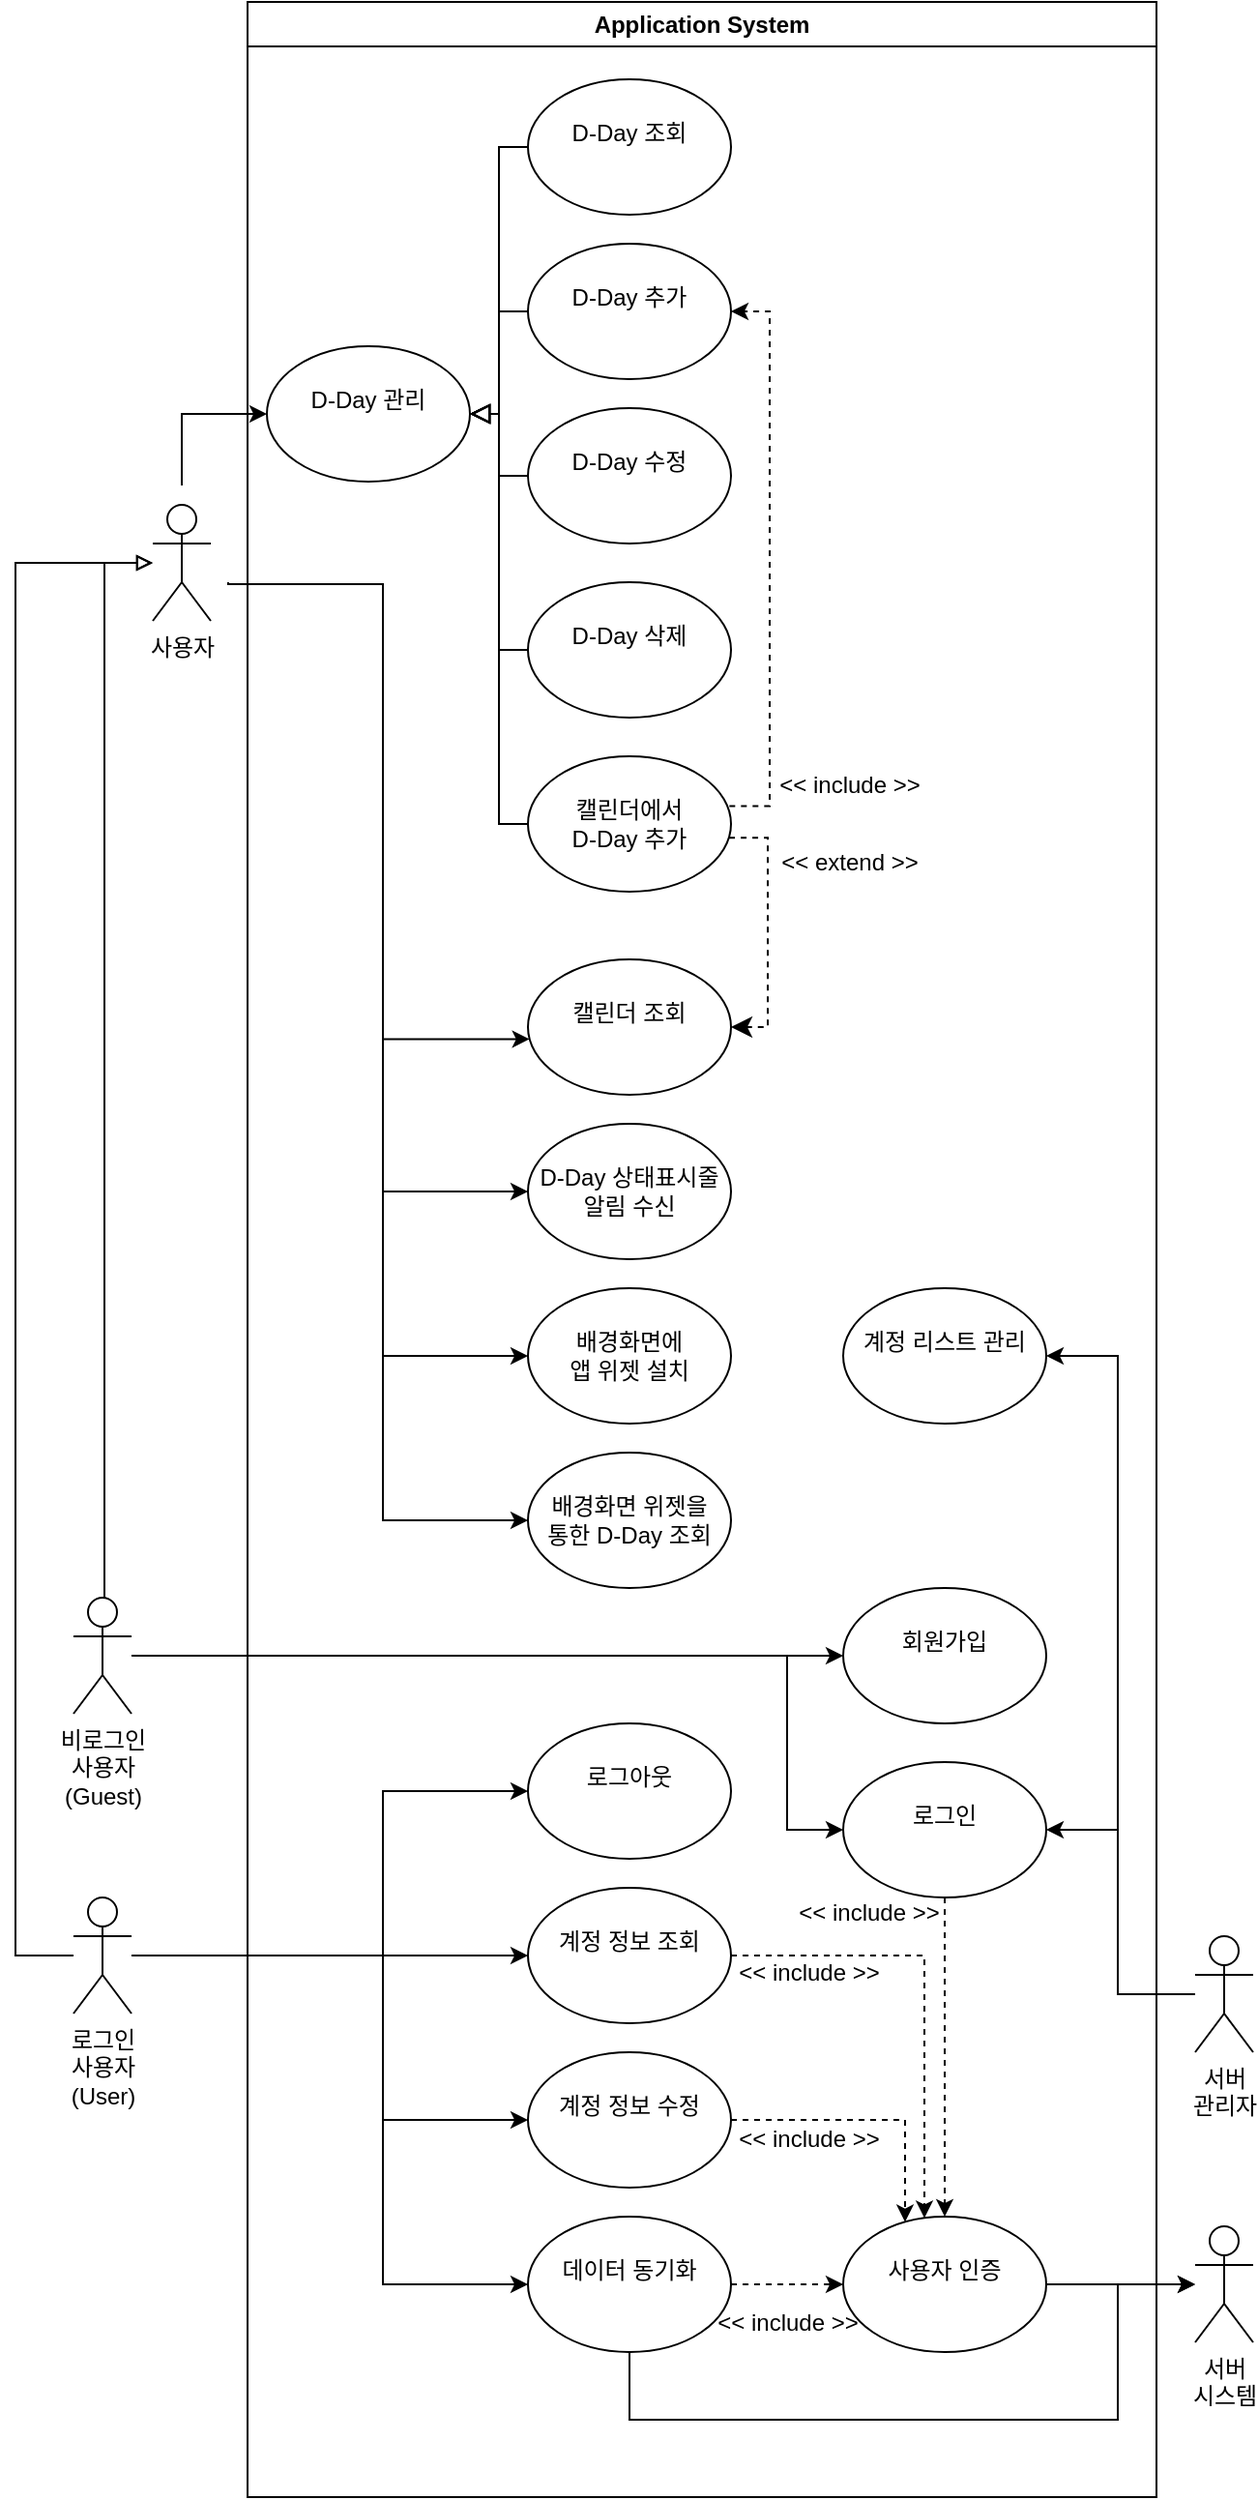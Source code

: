 <mxfile version="26.2.13">
  <diagram name="페이지-1" id="Ty02AL-ChVaSdqM5_bKr">
    <mxGraphModel dx="2020" dy="981" grid="1" gridSize="10" guides="1" tooltips="1" connect="1" arrows="1" fold="1" page="1" pageScale="1" pageWidth="827" pageHeight="1169" math="0" shadow="0">
      <root>
        <mxCell id="0" />
        <mxCell id="1" parent="0" />
        <mxCell id="8_o_nkduab_r_s1Rcs5e-2" value="&lt;div&gt;사용자&lt;/div&gt;" style="shape=umlActor;verticalLabelPosition=bottom;verticalAlign=top;html=1;outlineConnect=0;" parent="1" vertex="1">
          <mxGeometry x="171" y="340" width="30" height="60" as="geometry" />
        </mxCell>
        <mxCell id="8_o_nkduab_r_s1Rcs5e-25" value="" style="endArrow=classic;html=1;rounded=0;entryX=0.008;entryY=0.589;entryDx=0;entryDy=0;entryPerimeter=0;edgeStyle=orthogonalEdgeStyle;" parent="1" target="8_o_nkduab_r_s1Rcs5e-16" edge="1">
          <mxGeometry width="50" height="50" relative="1" as="geometry">
            <mxPoint x="210" y="380" as="sourcePoint" />
            <mxPoint x="241" y="305" as="targetPoint" />
            <Array as="points">
              <mxPoint x="210" y="381" />
              <mxPoint x="290" y="381" />
              <mxPoint x="290" y="616" />
            </Array>
          </mxGeometry>
        </mxCell>
        <mxCell id="8_o_nkduab_r_s1Rcs5e-42" value="Application System" style="swimlane;whiteSpace=wrap;html=1;container=0;" parent="1" vertex="1">
          <mxGeometry x="220" y="80" width="470" height="1290" as="geometry" />
        </mxCell>
        <mxCell id="2bnJLZuOHxg3wr7oBCpS-5" value="&amp;lt;&amp;lt; extend &amp;gt;&amp;gt;" style="text;html=1;align=center;verticalAlign=middle;resizable=0;points=[];autosize=1;strokeColor=none;fillColor=none;" parent="8_o_nkduab_r_s1Rcs5e-42" vertex="1">
          <mxGeometry x="266" y="430" width="90" height="30" as="geometry" />
        </mxCell>
        <mxCell id="wOP_6JCzgACmc1QdChxA-2" value="&lt;div&gt;&lt;br&gt;&lt;/div&gt;&lt;div&gt;&lt;span style=&quot;background-color: transparent; color: light-dark(rgb(0, 0, 0), rgb(255, 255, 255));&quot;&gt;D-Day 관리&lt;/span&gt;&lt;/div&gt;" style="ellipse;whiteSpace=wrap;html=1;verticalAlign=top;align=center;" parent="8_o_nkduab_r_s1Rcs5e-42" vertex="1">
          <mxGeometry x="10" y="178" width="105" height="70" as="geometry" />
        </mxCell>
        <mxCell id="wOP_6JCzgACmc1QdChxA-5" value="" style="edgeStyle=elbowEdgeStyle;elbow=horizontal;endArrow=block;html=1;curved=0;rounded=0;endSize=8;startSize=8;fontSize=12;exitX=0;exitY=0.5;exitDx=0;exitDy=0;entryX=1;entryY=0.5;entryDx=0;entryDy=0;endFill=0;" parent="8_o_nkduab_r_s1Rcs5e-42" source="8_o_nkduab_r_s1Rcs5e-63" target="wOP_6JCzgACmc1QdChxA-2" edge="1">
          <mxGeometry width="50" height="50" relative="1" as="geometry">
            <mxPoint x="70" y="135" as="sourcePoint" />
            <mxPoint x="50" y="125" as="targetPoint" />
          </mxGeometry>
        </mxCell>
        <mxCell id="wOP_6JCzgACmc1QdChxA-6" value="" style="edgeStyle=elbowEdgeStyle;elbow=horizontal;endArrow=block;html=1;curved=0;rounded=0;endSize=8;startSize=8;fontSize=12;exitX=0;exitY=0.5;exitDx=0;exitDy=0;entryX=1;entryY=0.5;entryDx=0;entryDy=0;endFill=0;" parent="8_o_nkduab_r_s1Rcs5e-42" source="8_o_nkduab_r_s1Rcs5e-13" target="wOP_6JCzgACmc1QdChxA-2" edge="1">
          <mxGeometry width="50" height="50" relative="1" as="geometry">
            <mxPoint x="155" y="85" as="sourcePoint" />
            <mxPoint x="130" y="245" as="targetPoint" />
          </mxGeometry>
        </mxCell>
        <mxCell id="wOP_6JCzgACmc1QdChxA-7" value="" style="edgeStyle=elbowEdgeStyle;elbow=horizontal;endArrow=block;html=1;curved=0;rounded=0;endSize=8;startSize=8;fontSize=12;exitX=0;exitY=0.5;exitDx=0;exitDy=0;entryX=1;entryY=0.5;entryDx=0;entryDy=0;endFill=0;" parent="8_o_nkduab_r_s1Rcs5e-42" source="8_o_nkduab_r_s1Rcs5e-56" target="wOP_6JCzgACmc1QdChxA-2" edge="1">
          <mxGeometry width="50" height="50" relative="1" as="geometry">
            <mxPoint x="155" y="170" as="sourcePoint" />
            <mxPoint x="125" y="223" as="targetPoint" />
          </mxGeometry>
        </mxCell>
        <mxCell id="wOP_6JCzgACmc1QdChxA-8" value="" style="edgeStyle=elbowEdgeStyle;elbow=horizontal;endArrow=block;html=1;curved=0;rounded=0;endSize=8;startSize=8;fontSize=12;exitX=0;exitY=0.5;exitDx=0;exitDy=0;entryX=1;entryY=0.5;entryDx=0;entryDy=0;endFill=0;" parent="8_o_nkduab_r_s1Rcs5e-42" source="HJ-QI9S_UyMz_dYWM9ld-1" target="wOP_6JCzgACmc1QdChxA-2" edge="1">
          <mxGeometry width="50" height="50" relative="1" as="geometry">
            <mxPoint x="155" y="270" as="sourcePoint" />
            <mxPoint x="125" y="223" as="targetPoint" />
          </mxGeometry>
        </mxCell>
        <mxCell id="8_o_nkduab_r_s1Rcs5e-43" value="&amp;lt;&amp;lt; include &amp;gt;&amp;gt;" style="text;html=1;align=center;verticalAlign=middle;resizable=0;points=[];autosize=1;strokeColor=none;fillColor=none;" parent="8_o_nkduab_r_s1Rcs5e-42" vertex="1">
          <mxGeometry x="261" y="390" width="100" height="30" as="geometry" />
        </mxCell>
        <mxCell id="8_o_nkduab_r_s1Rcs5e-56" value="&lt;div&gt;&lt;br&gt;&lt;/div&gt;&lt;div&gt;캘린더에서&lt;/div&gt;&lt;div&gt;D-Day 추가&lt;/div&gt;" style="ellipse;whiteSpace=wrap;html=1;verticalAlign=top;align=center;" parent="8_o_nkduab_r_s1Rcs5e-42" vertex="1">
          <mxGeometry x="145" y="390" width="105" height="70" as="geometry" />
        </mxCell>
        <mxCell id="8_o_nkduab_r_s1Rcs5e-13" value="&lt;div&gt;&lt;br&gt;&lt;/div&gt;&lt;div&gt;&lt;span style=&quot;background-color: transparent; color: light-dark(rgb(0, 0, 0), rgb(255, 255, 255));&quot;&gt;D-Day 추가&lt;/span&gt;&lt;/div&gt;" style="ellipse;whiteSpace=wrap;html=1;verticalAlign=top;align=center;" parent="8_o_nkduab_r_s1Rcs5e-42" vertex="1">
          <mxGeometry x="145" y="125" width="105" height="70" as="geometry" />
        </mxCell>
        <mxCell id="8_o_nkduab_r_s1Rcs5e-59" value="" style="endArrow=classic;html=1;rounded=0;exitX=0.992;exitY=0.367;exitDx=0;exitDy=0;entryX=1;entryY=0.5;entryDx=0;entryDy=0;dashed=1;edgeStyle=orthogonalEdgeStyle;exitPerimeter=0;" parent="8_o_nkduab_r_s1Rcs5e-42" source="8_o_nkduab_r_s1Rcs5e-56" target="8_o_nkduab_r_s1Rcs5e-13" edge="1">
          <mxGeometry width="50" height="50" relative="1" as="geometry">
            <mxPoint x="195.5" y="85" as="sourcePoint" />
            <mxPoint x="225.5" y="129" as="targetPoint" />
            <Array as="points">
              <mxPoint x="270" y="416" />
              <mxPoint x="270" y="160" />
            </Array>
          </mxGeometry>
        </mxCell>
        <mxCell id="8_o_nkduab_r_s1Rcs5e-63" value="&lt;div&gt;&lt;br&gt;&lt;/div&gt;&lt;div&gt;&lt;span style=&quot;background-color: transparent; color: light-dark(rgb(0, 0, 0), rgb(255, 255, 255));&quot;&gt;D-Day 조회&lt;/span&gt;&lt;/div&gt;" style="ellipse;whiteSpace=wrap;html=1;verticalAlign=top;align=center;" parent="8_o_nkduab_r_s1Rcs5e-42" vertex="1">
          <mxGeometry x="145" y="40" width="105" height="70" as="geometry" />
        </mxCell>
        <mxCell id="8_o_nkduab_r_s1Rcs5e-16" value="&lt;div&gt;&lt;br&gt;&lt;/div&gt;&lt;div&gt;캘린더 조회&lt;/div&gt;" style="ellipse;whiteSpace=wrap;html=1;verticalAlign=top;align=center;" parent="8_o_nkduab_r_s1Rcs5e-42" vertex="1">
          <mxGeometry x="145" y="495" width="105" height="70" as="geometry" />
        </mxCell>
        <mxCell id="HJ-QI9S_UyMz_dYWM9ld-1" value="&lt;div&gt;&lt;br&gt;&lt;/div&gt;&lt;div&gt;&lt;span style=&quot;background-color: transparent; color: light-dark(rgb(0, 0, 0), rgb(255, 255, 255));&quot;&gt;D-Day 삭제&lt;/span&gt;&lt;/div&gt;" style="ellipse;whiteSpace=wrap;html=1;verticalAlign=top;align=center;" parent="8_o_nkduab_r_s1Rcs5e-42" vertex="1">
          <mxGeometry x="145" y="300" width="105" height="70" as="geometry" />
        </mxCell>
        <mxCell id="2bnJLZuOHxg3wr7oBCpS-4" value="" style="endArrow=none;html=1;rounded=0;fontSize=12;startSize=8;endSize=8;exitX=1;exitY=0.5;exitDx=0;exitDy=0;startArrow=classic;startFill=1;dashed=1;edgeStyle=orthogonalEdgeStyle;entryX=0.989;entryY=0.602;entryDx=0;entryDy=0;entryPerimeter=0;" parent="8_o_nkduab_r_s1Rcs5e-42" source="8_o_nkduab_r_s1Rcs5e-16" target="8_o_nkduab_r_s1Rcs5e-56" edge="1">
          <mxGeometry width="50" height="50" relative="1" as="geometry">
            <mxPoint x="270" y="535" as="sourcePoint" />
            <mxPoint x="260" y="450" as="targetPoint" />
            <Array as="points">
              <mxPoint x="269" y="530" />
              <mxPoint x="269" y="432" />
            </Array>
          </mxGeometry>
        </mxCell>
        <mxCell id="M0koSWYB3wAB8ZUUZEAV-1" value="&lt;div&gt;&lt;br&gt;&lt;/div&gt;&lt;div&gt;&lt;span style=&quot;background-color: transparent; color: light-dark(rgb(0, 0, 0), rgb(255, 255, 255));&quot;&gt;D-Day 수정&lt;/span&gt;&lt;/div&gt;" style="ellipse;whiteSpace=wrap;html=1;verticalAlign=top;align=center;" parent="8_o_nkduab_r_s1Rcs5e-42" vertex="1">
          <mxGeometry x="145" y="210" width="105" height="70" as="geometry" />
        </mxCell>
        <mxCell id="M0koSWYB3wAB8ZUUZEAV-2" value="" style="edgeStyle=elbowEdgeStyle;elbow=horizontal;endArrow=block;html=1;curved=0;rounded=0;endSize=8;startSize=8;fontSize=12;exitX=0;exitY=0.5;exitDx=0;exitDy=0;entryX=1;entryY=0.5;entryDx=0;entryDy=0;endFill=0;" parent="8_o_nkduab_r_s1Rcs5e-42" source="M0koSWYB3wAB8ZUUZEAV-1" target="wOP_6JCzgACmc1QdChxA-2" edge="1">
          <mxGeometry width="50" height="50" relative="1" as="geometry">
            <mxPoint x="155" y="355" as="sourcePoint" />
            <mxPoint x="125" y="223" as="targetPoint" />
          </mxGeometry>
        </mxCell>
        <mxCell id="2bnJLZuOHxg3wr7oBCpS-22" value="&lt;br&gt;&lt;div&gt;배경화면 위젯을&lt;/div&gt;&lt;div&gt;통한 D-Day 조회&lt;/div&gt;" style="ellipse;whiteSpace=wrap;html=1;verticalAlign=top;align=center;" parent="8_o_nkduab_r_s1Rcs5e-42" vertex="1">
          <mxGeometry x="145" y="750" width="105" height="70" as="geometry" />
        </mxCell>
        <mxCell id="2bnJLZuOHxg3wr7oBCpS-21" value="&lt;br&gt;&lt;div&gt;D-Day 상태표시줄&lt;/div&gt;&lt;div&gt;알림 수신&lt;/div&gt;" style="ellipse;whiteSpace=wrap;html=1;verticalAlign=top;align=center;" parent="8_o_nkduab_r_s1Rcs5e-42" vertex="1">
          <mxGeometry x="145" y="580" width="105" height="70" as="geometry" />
        </mxCell>
        <mxCell id="2bnJLZuOHxg3wr7oBCpS-25" value="&lt;br&gt;&lt;div&gt;배경화면에&lt;/div&gt;&lt;div&gt;앱 위젯 설치&lt;/div&gt;" style="ellipse;whiteSpace=wrap;html=1;verticalAlign=top;align=center;" parent="8_o_nkduab_r_s1Rcs5e-42" vertex="1">
          <mxGeometry x="145" y="665" width="105" height="70" as="geometry" />
        </mxCell>
        <mxCell id="8_o_nkduab_r_s1Rcs5e-32" value="&amp;lt;&amp;lt; include &amp;gt;&amp;gt;" style="text;html=1;align=center;verticalAlign=middle;resizable=0;points=[];autosize=1;strokeColor=none;fillColor=none;" parent="8_o_nkduab_r_s1Rcs5e-42" vertex="1">
          <mxGeometry x="271" y="973" width="100" height="30" as="geometry" />
        </mxCell>
        <mxCell id="8_o_nkduab_r_s1Rcs5e-39" value="&lt;br&gt;&lt;div&gt;로그아웃&lt;/div&gt;" style="ellipse;whiteSpace=wrap;html=1;verticalAlign=top;align=center;" parent="8_o_nkduab_r_s1Rcs5e-42" vertex="1">
          <mxGeometry x="145" y="890" width="105" height="70" as="geometry" />
        </mxCell>
        <mxCell id="8_o_nkduab_r_s1Rcs5e-38" value="&lt;div&gt;&lt;br&gt;&lt;/div&gt;&lt;div&gt;계정 정보 조회&lt;/div&gt;" style="ellipse;whiteSpace=wrap;html=1;verticalAlign=top;align=center;" parent="8_o_nkduab_r_s1Rcs5e-42" vertex="1">
          <mxGeometry x="145" y="975" width="105" height="70" as="geometry" />
        </mxCell>
        <mxCell id="8_o_nkduab_r_s1Rcs5e-71" value="&lt;div&gt;비로그인&lt;/div&gt;&lt;div&gt;사용자&lt;/div&gt;&lt;div&gt;(Guest)&lt;/div&gt;" style="shape=umlActor;verticalLabelPosition=bottom;verticalAlign=top;html=1;outlineConnect=0;" parent="8_o_nkduab_r_s1Rcs5e-42" vertex="1">
          <mxGeometry x="-90" y="825" width="30" height="60" as="geometry" />
        </mxCell>
        <mxCell id="8_o_nkduab_r_s1Rcs5e-76" value="" style="endArrow=classic;html=1;rounded=0;entryX=0;entryY=0.5;entryDx=0;entryDy=0;edgeStyle=orthogonalEdgeStyle;" parent="8_o_nkduab_r_s1Rcs5e-42" source="8_o_nkduab_r_s1Rcs5e-71" target="8_o_nkduab_r_s1Rcs5e-20" edge="1">
          <mxGeometry width="50" height="50" relative="1" as="geometry">
            <mxPoint x="-60" y="808" as="sourcePoint" />
            <mxPoint x="10" y="530" as="targetPoint" />
            <Array as="points">
              <mxPoint x="279" y="855" />
              <mxPoint x="279" y="945" />
            </Array>
          </mxGeometry>
        </mxCell>
        <mxCell id="2bnJLZuOHxg3wr7oBCpS-18" value="&lt;div&gt;&lt;br&gt;&lt;/div&gt;&lt;div&gt;회원가입&lt;/div&gt;" style="ellipse;whiteSpace=wrap;html=1;verticalAlign=top;align=center;" parent="8_o_nkduab_r_s1Rcs5e-42" vertex="1">
          <mxGeometry x="308" y="820" width="105" height="70" as="geometry" />
        </mxCell>
        <mxCell id="2bnJLZuOHxg3wr7oBCpS-20" value="" style="endArrow=classic;html=1;rounded=0;entryX=0;entryY=0.5;entryDx=0;entryDy=0;" parent="8_o_nkduab_r_s1Rcs5e-42" source="8_o_nkduab_r_s1Rcs5e-71" target="2bnJLZuOHxg3wr7oBCpS-18" edge="1">
          <mxGeometry width="50" height="50" relative="1" as="geometry">
            <mxPoint x="-50" y="818" as="sourcePoint" />
            <mxPoint x="155" y="805" as="targetPoint" />
            <Array as="points" />
          </mxGeometry>
        </mxCell>
        <mxCell id="8_o_nkduab_r_s1Rcs5e-20" value="&lt;br&gt;&lt;div&gt;로그인&lt;/div&gt;" style="ellipse;whiteSpace=wrap;html=1;verticalAlign=top;align=center;" parent="8_o_nkduab_r_s1Rcs5e-42" vertex="1">
          <mxGeometry x="308" y="910" width="105" height="70" as="geometry" />
        </mxCell>
        <mxCell id="EdzBeTFLgMG98UKknAOT-1" value="&lt;br&gt;&lt;div&gt;계정 정보 수정&lt;/div&gt;" style="ellipse;whiteSpace=wrap;html=1;verticalAlign=top;align=center;" parent="8_o_nkduab_r_s1Rcs5e-42" vertex="1">
          <mxGeometry x="145" y="1060" width="105" height="70" as="geometry" />
        </mxCell>
        <mxCell id="X5h3mUBkxtp6D2QN3gKI-1" value="&lt;br&gt;&lt;div&gt;데이터 동기화&lt;/div&gt;" style="ellipse;whiteSpace=wrap;html=1;verticalAlign=top;align=center;" parent="8_o_nkduab_r_s1Rcs5e-42" vertex="1">
          <mxGeometry x="145" y="1145" width="105" height="70" as="geometry" />
        </mxCell>
        <mxCell id="8_o_nkduab_r_s1Rcs5e-27" value="&lt;div&gt;&lt;br&gt;&lt;/div&gt;&lt;div&gt;사용자 인증&lt;/div&gt;" style="ellipse;whiteSpace=wrap;html=1;verticalAlign=top;align=center;" parent="8_o_nkduab_r_s1Rcs5e-42" vertex="1">
          <mxGeometry x="308" y="1145" width="105" height="70" as="geometry" />
        </mxCell>
        <mxCell id="X5h3mUBkxtp6D2QN3gKI-5" value="" style="endArrow=classic;html=1;rounded=0;exitX=1;exitY=0.5;exitDx=0;exitDy=0;entryX=0;entryY=0.5;entryDx=0;entryDy=0;dashed=1;edgeStyle=orthogonalEdgeStyle;" parent="8_o_nkduab_r_s1Rcs5e-42" source="X5h3mUBkxtp6D2QN3gKI-1" target="8_o_nkduab_r_s1Rcs5e-27" edge="1">
          <mxGeometry width="50" height="50" relative="1" as="geometry">
            <mxPoint x="260" y="1135" as="sourcePoint" />
            <mxPoint x="372" y="1190" as="targetPoint" />
          </mxGeometry>
        </mxCell>
        <mxCell id="X5h3mUBkxtp6D2QN3gKI-6" value="&amp;lt;&amp;lt; include &amp;gt;&amp;gt;" style="text;html=1;align=center;verticalAlign=middle;resizable=0;points=[];autosize=1;strokeColor=none;fillColor=none;" parent="8_o_nkduab_r_s1Rcs5e-42" vertex="1">
          <mxGeometry x="229" y="1185" width="100" height="30" as="geometry" />
        </mxCell>
        <mxCell id="8_o_nkduab_r_s1Rcs5e-44" value="" style="endArrow=classic;html=1;rounded=0;exitX=1;exitY=0.5;exitDx=0;exitDy=0;dashed=1;edgeStyle=orthogonalEdgeStyle;" parent="8_o_nkduab_r_s1Rcs5e-42" source="8_o_nkduab_r_s1Rcs5e-38" target="8_o_nkduab_r_s1Rcs5e-27" edge="1">
          <mxGeometry width="50" height="50" relative="1" as="geometry">
            <mxPoint x="385" y="345" as="sourcePoint" />
            <mxPoint x="435" y="295" as="targetPoint" />
            <Array as="points">
              <mxPoint x="350" y="1010" />
            </Array>
          </mxGeometry>
        </mxCell>
        <mxCell id="8_o_nkduab_r_s1Rcs5e-31" value="" style="endArrow=classic;html=1;rounded=0;exitX=0.5;exitY=1;exitDx=0;exitDy=0;dashed=1;" parent="8_o_nkduab_r_s1Rcs5e-42" source="8_o_nkduab_r_s1Rcs5e-20" target="8_o_nkduab_r_s1Rcs5e-27" edge="1">
          <mxGeometry width="50" height="50" relative="1" as="geometry">
            <mxPoint x="255" y="480" as="sourcePoint" />
            <mxPoint x="305" y="430" as="targetPoint" />
          </mxGeometry>
        </mxCell>
        <mxCell id="EdzBeTFLgMG98UKknAOT-3" value="" style="endArrow=classic;html=1;rounded=0;exitX=1;exitY=0.5;exitDx=0;exitDy=0;dashed=1;edgeStyle=orthogonalEdgeStyle;" parent="8_o_nkduab_r_s1Rcs5e-42" source="EdzBeTFLgMG98UKknAOT-1" target="8_o_nkduab_r_s1Rcs5e-27" edge="1">
          <mxGeometry width="50" height="50" relative="1" as="geometry">
            <mxPoint x="260" y="1020" as="sourcePoint" />
            <mxPoint x="360" y="1156" as="targetPoint" />
            <Array as="points">
              <mxPoint x="340" y="1095" />
            </Array>
          </mxGeometry>
        </mxCell>
        <mxCell id="EdzBeTFLgMG98UKknAOT-5" value="&amp;lt;&amp;lt; include &amp;gt;&amp;gt;" style="text;html=1;align=center;verticalAlign=middle;resizable=0;points=[];autosize=1;strokeColor=none;fillColor=none;" parent="8_o_nkduab_r_s1Rcs5e-42" vertex="1">
          <mxGeometry x="240" y="1090" width="100" height="30" as="geometry" />
        </mxCell>
        <mxCell id="8_o_nkduab_r_s1Rcs5e-52" value="서버&lt;div&gt;시스템&lt;/div&gt;" style="shape=umlActor;verticalLabelPosition=bottom;verticalAlign=top;html=1;outlineConnect=0;" parent="8_o_nkduab_r_s1Rcs5e-42" vertex="1">
          <mxGeometry x="490" y="1150" width="30" height="60" as="geometry" />
        </mxCell>
        <mxCell id="8_o_nkduab_r_s1Rcs5e-54" value="" style="endArrow=classic;html=1;rounded=0;exitX=1;exitY=0.5;exitDx=0;exitDy=0;edgeStyle=orthogonalEdgeStyle;" parent="8_o_nkduab_r_s1Rcs5e-42" source="8_o_nkduab_r_s1Rcs5e-27" target="8_o_nkduab_r_s1Rcs5e-52" edge="1">
          <mxGeometry width="50" height="50" relative="1" as="geometry">
            <mxPoint x="456" y="552.5" as="sourcePoint" />
            <mxPoint x="480" y="825.5" as="targetPoint" />
            <Array as="points">
              <mxPoint x="460" y="1180" />
              <mxPoint x="460" y="1180" />
            </Array>
          </mxGeometry>
        </mxCell>
        <mxCell id="X5h3mUBkxtp6D2QN3gKI-7" value="" style="endArrow=classic;html=1;rounded=0;exitX=0.5;exitY=1;exitDx=0;exitDy=0;edgeStyle=orthogonalEdgeStyle;" parent="8_o_nkduab_r_s1Rcs5e-42" source="X5h3mUBkxtp6D2QN3gKI-1" target="8_o_nkduab_r_s1Rcs5e-52" edge="1">
          <mxGeometry width="50" height="50" relative="1" as="geometry">
            <mxPoint x="425" y="1115" as="sourcePoint" />
            <mxPoint x="500" y="1115" as="targetPoint" />
            <Array as="points">
              <mxPoint x="198" y="1250" />
              <mxPoint x="450" y="1250" />
              <mxPoint x="450" y="1180" />
            </Array>
          </mxGeometry>
        </mxCell>
        <mxCell id="8_o_nkduab_r_s1Rcs5e-60" value="&amp;lt;&amp;lt; include &amp;gt;&amp;gt;" style="text;html=1;align=center;verticalAlign=middle;resizable=0;points=[];autosize=1;strokeColor=none;fillColor=none;" parent="8_o_nkduab_r_s1Rcs5e-42" vertex="1">
          <mxGeometry x="240" y="1004" width="100" height="30" as="geometry" />
        </mxCell>
        <mxCell id="5rNL7TFl_SLnGKRLzlpT-1" value="&lt;div&gt;&lt;br&gt;&lt;/div&gt;&lt;div&gt;계정 리스트 관리&lt;/div&gt;" style="ellipse;whiteSpace=wrap;html=1;verticalAlign=top;align=center;" vertex="1" parent="8_o_nkduab_r_s1Rcs5e-42">
          <mxGeometry x="308" y="665" width="105" height="70" as="geometry" />
        </mxCell>
        <mxCell id="8_o_nkduab_r_s1Rcs5e-72" value="" style="endArrow=block;html=1;rounded=0;endFill=0;strokeWidth=1;edgeStyle=orthogonalEdgeStyle;" parent="1" source="8_o_nkduab_r_s1Rcs5e-71" edge="1">
          <mxGeometry width="50" height="50" relative="1" as="geometry">
            <mxPoint x="101" y="490" as="sourcePoint" />
            <mxPoint x="171" y="370" as="targetPoint" />
            <Array as="points">
              <mxPoint x="146" y="370" />
            </Array>
          </mxGeometry>
        </mxCell>
        <mxCell id="8_o_nkduab_r_s1Rcs5e-73" value="" style="endArrow=block;html=1;rounded=0;endFill=0;strokeWidth=1;edgeStyle=orthogonalEdgeStyle;" parent="1" source="8_o_nkduab_r_s1Rcs5e-1" target="8_o_nkduab_r_s1Rcs5e-2" edge="1">
          <mxGeometry width="50" height="50" relative="1" as="geometry">
            <mxPoint x="147" y="400" as="sourcePoint" />
            <mxPoint x="171" y="250" as="targetPoint" />
            <Array as="points">
              <mxPoint x="100" y="1090" />
              <mxPoint x="100" y="370" />
            </Array>
          </mxGeometry>
        </mxCell>
        <mxCell id="wOP_6JCzgACmc1QdChxA-3" value="" style="endArrow=classic;html=1;rounded=0;entryX=0;entryY=0.5;entryDx=0;entryDy=0;edgeStyle=orthogonalEdgeStyle;" parent="1" target="wOP_6JCzgACmc1QdChxA-2" edge="1">
          <mxGeometry width="50" height="50" relative="1" as="geometry">
            <mxPoint x="186" y="330" as="sourcePoint" />
            <mxPoint x="343" y="266" as="targetPoint" />
            <Array as="points">
              <mxPoint x="186" y="293" />
            </Array>
          </mxGeometry>
        </mxCell>
        <mxCell id="2bnJLZuOHxg3wr7oBCpS-23" value="" style="endArrow=classic;html=1;rounded=0;entryX=0;entryY=0.5;entryDx=0;entryDy=0;edgeStyle=orthogonalEdgeStyle;" parent="1" target="2bnJLZuOHxg3wr7oBCpS-21" edge="1">
          <mxGeometry width="50" height="50" relative="1" as="geometry">
            <mxPoint x="210" y="380" as="sourcePoint" />
            <mxPoint x="377" y="536" as="targetPoint" />
            <Array as="points">
              <mxPoint x="210" y="381" />
              <mxPoint x="290" y="381" />
              <mxPoint x="290" y="695" />
            </Array>
          </mxGeometry>
        </mxCell>
        <mxCell id="2bnJLZuOHxg3wr7oBCpS-24" value="" style="endArrow=classic;html=1;rounded=0;entryX=0;entryY=0.5;entryDx=0;entryDy=0;edgeStyle=orthogonalEdgeStyle;" parent="1" target="2bnJLZuOHxg3wr7oBCpS-22" edge="1">
          <mxGeometry width="50" height="50" relative="1" as="geometry">
            <mxPoint x="210" y="380" as="sourcePoint" />
            <mxPoint x="376" y="625" as="targetPoint" />
            <Array as="points">
              <mxPoint x="210" y="381" />
              <mxPoint x="290" y="381" />
              <mxPoint x="290" y="865" />
            </Array>
          </mxGeometry>
        </mxCell>
        <mxCell id="2bnJLZuOHxg3wr7oBCpS-26" value="" style="endArrow=classic;html=1;rounded=0;entryX=0;entryY=0.5;entryDx=0;entryDy=0;edgeStyle=orthogonalEdgeStyle;" parent="1" target="2bnJLZuOHxg3wr7oBCpS-25" edge="1">
          <mxGeometry width="50" height="50" relative="1" as="geometry">
            <mxPoint x="210" y="380" as="sourcePoint" />
            <mxPoint x="376" y="795" as="targetPoint" />
            <Array as="points">
              <mxPoint x="210" y="381" />
              <mxPoint x="290" y="381" />
              <mxPoint x="290" y="780" />
            </Array>
          </mxGeometry>
        </mxCell>
        <mxCell id="8_o_nkduab_r_s1Rcs5e-1" value="로그인&lt;div&gt;사용자&lt;/div&gt;&lt;div&gt;(User)&lt;/div&gt;" style="shape=umlActor;verticalLabelPosition=bottom;verticalAlign=top;html=1;outlineConnect=0;direction=east;" parent="1" vertex="1">
          <mxGeometry x="130" y="1060" width="30" height="60" as="geometry" />
        </mxCell>
        <mxCell id="2bnJLZuOHxg3wr7oBCpS-19" value="" style="endArrow=classic;html=1;rounded=0;entryX=0;entryY=0.5;entryDx=0;entryDy=0;edgeStyle=orthogonalEdgeStyle;" parent="1" source="8_o_nkduab_r_s1Rcs5e-1" target="8_o_nkduab_r_s1Rcs5e-38" edge="1">
          <mxGeometry width="50" height="50" relative="1" as="geometry">
            <mxPoint x="170" y="1095" as="sourcePoint" />
            <mxPoint x="521" y="950" as="targetPoint" />
            <Array as="points" />
          </mxGeometry>
        </mxCell>
        <mxCell id="X5h3mUBkxtp6D2QN3gKI-2" value="" style="endArrow=classic;html=1;rounded=0;entryX=0;entryY=0.5;entryDx=0;entryDy=0;edgeStyle=orthogonalEdgeStyle;" parent="1" source="8_o_nkduab_r_s1Rcs5e-1" target="X5h3mUBkxtp6D2QN3gKI-1" edge="1">
          <mxGeometry width="50" height="50" relative="1" as="geometry">
            <mxPoint x="180" y="1100" as="sourcePoint" />
            <mxPoint x="376" y="1015" as="targetPoint" />
            <Array as="points">
              <mxPoint x="290" y="1090" />
              <mxPoint x="290" y="1260" />
            </Array>
          </mxGeometry>
        </mxCell>
        <mxCell id="EdzBeTFLgMG98UKknAOT-2" value="" style="endArrow=classic;html=1;rounded=0;entryX=0;entryY=0.5;entryDx=0;entryDy=0;edgeStyle=orthogonalEdgeStyle;" parent="1" source="8_o_nkduab_r_s1Rcs5e-1" target="EdzBeTFLgMG98UKknAOT-1" edge="1">
          <mxGeometry width="50" height="50" relative="1" as="geometry">
            <mxPoint x="171" y="1105" as="sourcePoint" />
            <mxPoint x="375" y="1305" as="targetPoint" />
            <Array as="points">
              <mxPoint x="290" y="1090" />
              <mxPoint x="290" y="1175" />
            </Array>
          </mxGeometry>
        </mxCell>
        <mxCell id="8_o_nkduab_r_s1Rcs5e-40" value="" style="endArrow=classic;html=1;rounded=0;entryX=0;entryY=0.5;entryDx=0;entryDy=0;edgeStyle=orthogonalEdgeStyle;" parent="1" source="8_o_nkduab_r_s1Rcs5e-1" target="8_o_nkduab_r_s1Rcs5e-39" edge="1">
          <mxGeometry width="50" height="50" relative="1" as="geometry">
            <mxPoint x="160" y="1095" as="sourcePoint" />
            <mxPoint x="271" y="50" as="targetPoint" />
            <Array as="points">
              <mxPoint x="290" y="1090" />
              <mxPoint x="290" y="1005" />
            </Array>
          </mxGeometry>
        </mxCell>
        <mxCell id="5rNL7TFl_SLnGKRLzlpT-4" style="edgeStyle=orthogonalEdgeStyle;rounded=0;orthogonalLoop=1;jettySize=auto;html=1;" edge="1" parent="1" source="5rNL7TFl_SLnGKRLzlpT-3" target="8_o_nkduab_r_s1Rcs5e-20">
          <mxGeometry relative="1" as="geometry">
            <Array as="points">
              <mxPoint x="670" y="1110" />
              <mxPoint x="670" y="1025" />
            </Array>
          </mxGeometry>
        </mxCell>
        <mxCell id="5rNL7TFl_SLnGKRLzlpT-5" style="edgeStyle=orthogonalEdgeStyle;rounded=0;orthogonalLoop=1;jettySize=auto;html=1;" edge="1" parent="1" source="5rNL7TFl_SLnGKRLzlpT-3" target="5rNL7TFl_SLnGKRLzlpT-1">
          <mxGeometry relative="1" as="geometry">
            <Array as="points">
              <mxPoint x="670" y="1110" />
              <mxPoint x="670" y="780" />
            </Array>
          </mxGeometry>
        </mxCell>
        <mxCell id="5rNL7TFl_SLnGKRLzlpT-3" value="서버&lt;div&gt;관리자&lt;/div&gt;" style="shape=umlActor;verticalLabelPosition=bottom;verticalAlign=top;html=1;outlineConnect=0;" vertex="1" parent="1">
          <mxGeometry x="710" y="1080" width="30" height="60" as="geometry" />
        </mxCell>
      </root>
    </mxGraphModel>
  </diagram>
</mxfile>
